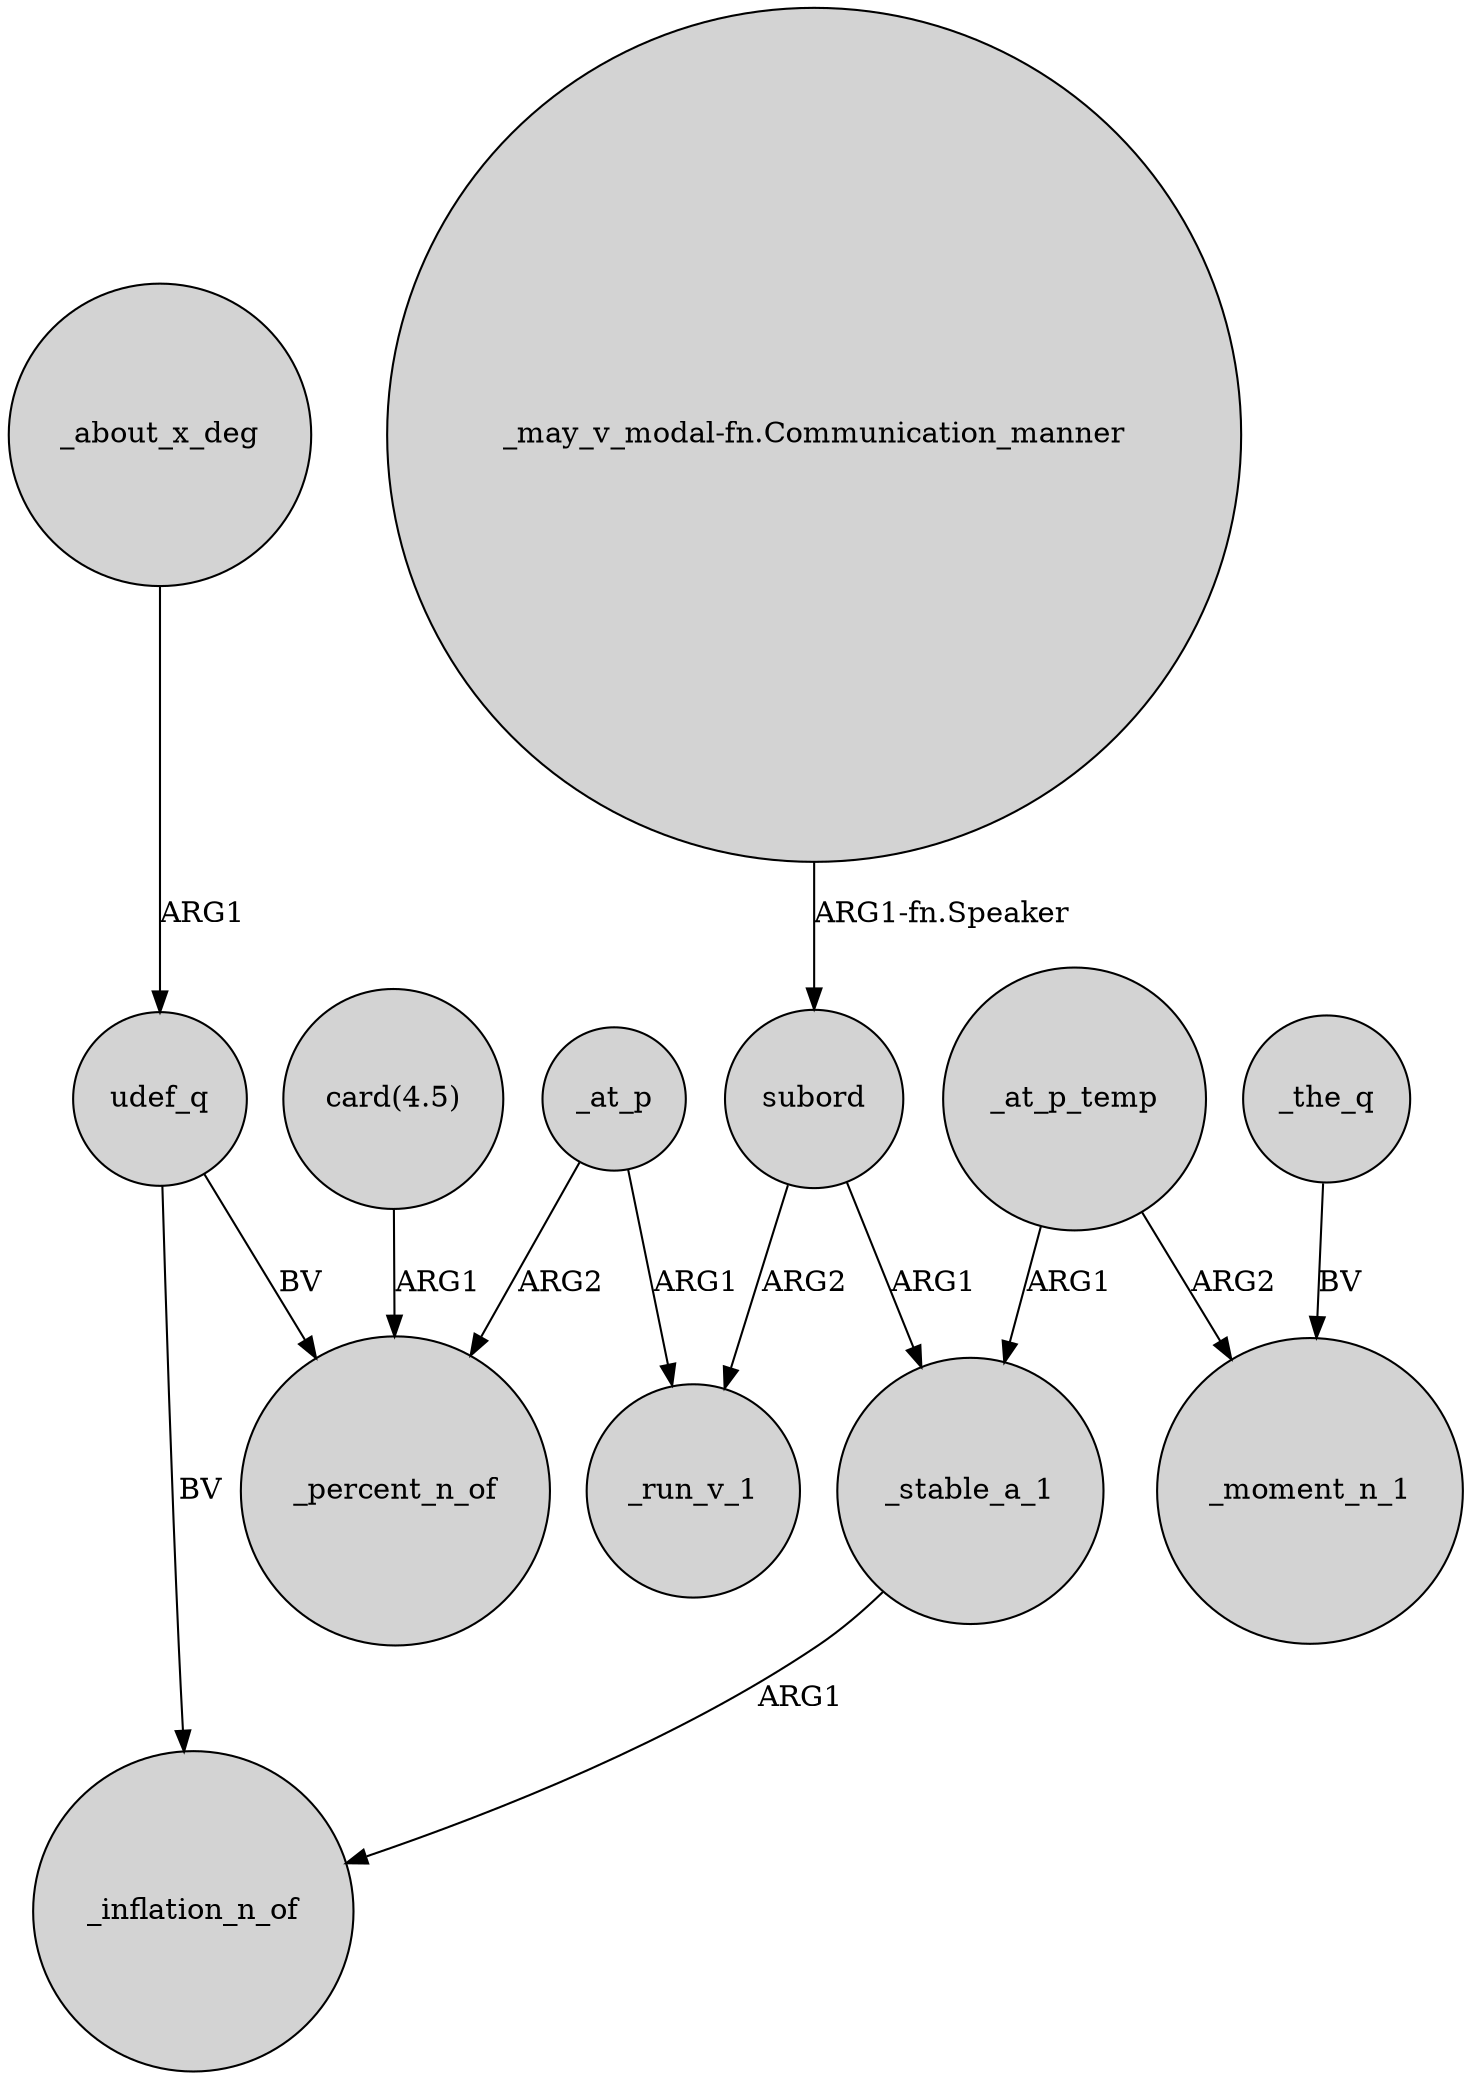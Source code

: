 digraph {
	node [shape=circle style=filled]
	subord -> _stable_a_1 [label=ARG1]
	udef_q -> _percent_n_of [label=BV]
	udef_q -> _inflation_n_of [label=BV]
	_at_p -> _percent_n_of [label=ARG2]
	"card(4.5)" -> _percent_n_of [label=ARG1]
	"_may_v_modal-fn.Communication_manner" -> subord [label="ARG1-fn.Speaker"]
	subord -> _run_v_1 [label=ARG2]
	_about_x_deg -> udef_q [label=ARG1]
	_stable_a_1 -> _inflation_n_of [label=ARG1]
	_at_p_temp -> _stable_a_1 [label=ARG1]
	_the_q -> _moment_n_1 [label=BV]
	_at_p -> _run_v_1 [label=ARG1]
	_at_p_temp -> _moment_n_1 [label=ARG2]
}
